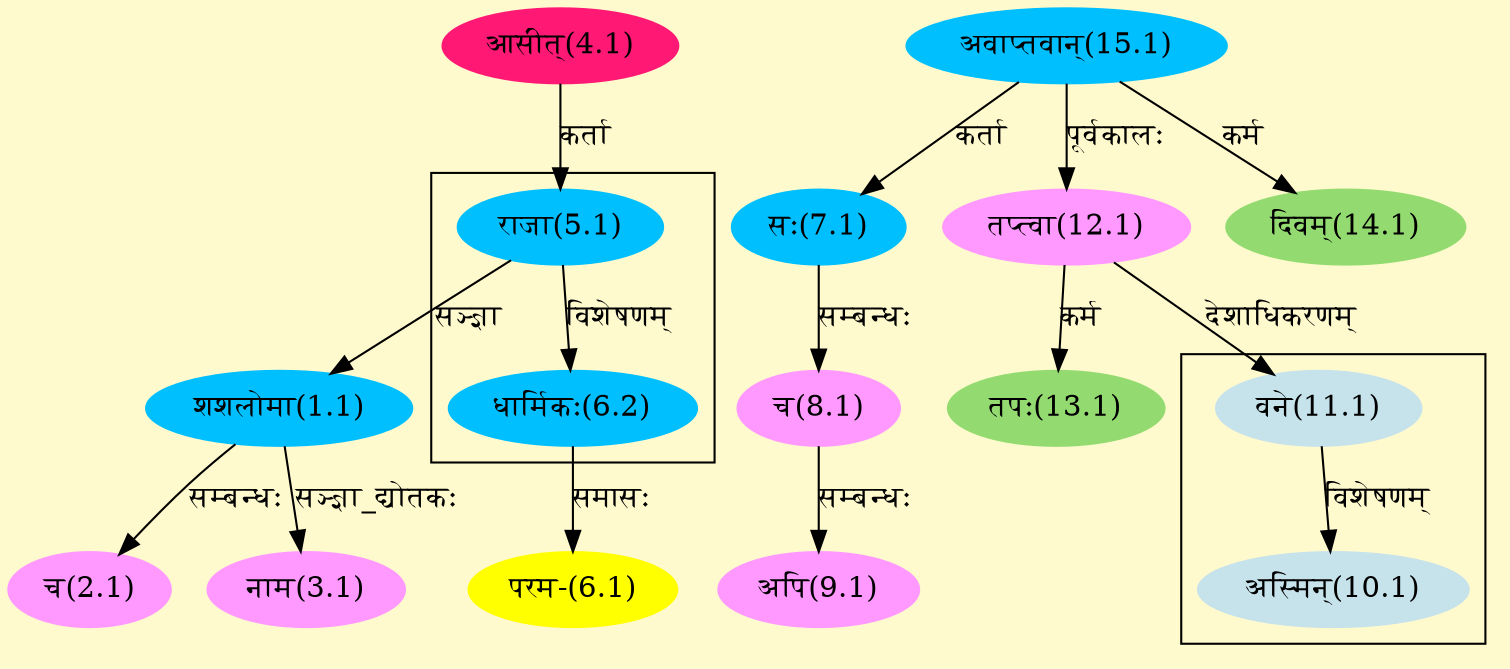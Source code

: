 digraph G{
rankdir=BT;
 compound=true;
 bgcolor="lemonchiffon1";

subgraph cluster_1{
Node6_2 [style=filled, color="#00BFFF" label = "धार्मिकः(6.2)"]
Node5_1 [style=filled, color="#00BFFF" label = "राजा(5.1)"]

}

subgraph cluster_2{
Node10_1 [style=filled, color="#C6E2EB" label = "अस्मिन्(10.1)"]
Node11_1 [style=filled, color="#C6E2EB" label = "वने(11.1)"]

}
Node1_1 [style=filled, color="#00BFFF" label = "शशलोमा(1.1)"]
Node5_1 [style=filled, color="#00BFFF" label = "राजा(5.1)"]
Node2_1 [style=filled, color="#FF99FF" label = "च(2.1)"]
Node3_1 [style=filled, color="#FF99FF" label = "नाम(3.1)"]
Node4_1 [style=filled, color="#FF1975" label = "आसीत्(4.1)"]
Node [style=filled, color="" label = "()"]
Node6_1 [style=filled, color="#FFFF00" label = "परम-(6.1)"]
Node6_2 [style=filled, color="#00BFFF" label = "धार्मिकः(6.2)"]
Node7_1 [style=filled, color="#00BFFF" label = "सः(7.1)"]
Node15_1 [style=filled, color="#00BFFF" label = "अवाप्तवान्(15.1)"]
Node8_1 [style=filled, color="#FF99FF" label = "च(8.1)"]
Node9_1 [style=filled, color="#FF99FF" label = "अपि(9.1)"]
Node11_1 [style=filled, color="#C6E2EB" label = "वने(11.1)"]
Node12_1 [style=filled, color="#FF99FF" label = "तप्त्वा(12.1)"]
Node13_1 [style=filled, color="#93DB70" label = "तपः(13.1)"]
Node14_1 [style=filled, color="#93DB70" label = "दिवम्(14.1)"]
/* Start of Relations section */

Node1_1 -> Node5_1 [  label="सञ्ज्ञा"  dir="back" ]
Node2_1 -> Node1_1 [  label="सम्बन्धः"  dir="back" ]
Node3_1 -> Node1_1 [  label="सञ्ज्ञा_द्योतकः"  dir="back" ]
Node5_1 -> Node4_1 [  label="कर्ता"  dir="back" ]
Node6_1 -> Node6_2 [  label="समासः"  dir="back" ]
Node6_2 -> Node5_1 [  label="विशेषणम्"  dir="back" ]
Node7_1 -> Node15_1 [  label="कर्ता"  dir="back" ]
Node8_1 -> Node7_1 [  label="सम्बन्धः"  dir="back" ]
Node9_1 -> Node8_1 [  label="सम्बन्धः"  dir="back" ]
Node10_1 -> Node11_1 [  label="विशेषणम्"  dir="back" ]
Node11_1 -> Node12_1 [  label="देशाधिकरणम्"  dir="back" ]
Node12_1 -> Node15_1 [  label="पूर्वकालः"  dir="back" ]
Node13_1 -> Node12_1 [  label="कर्म"  dir="back" ]
Node14_1 -> Node15_1 [  label="कर्म"  dir="back" ]
}
